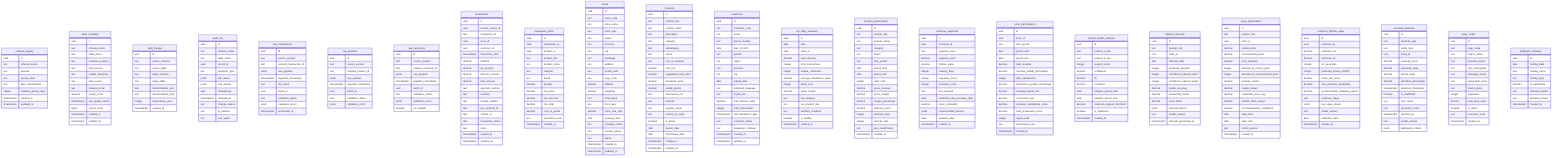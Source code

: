 erDiagram
    schema_registry {
        uuid id
        text schema_name
        text purpose
        text access_level
        text data_classification
        integer retention_period_days
        timestamptz created_at
        timestamptz updated_at
    }
    table_metadata {
        uuid id
        text schema_name
        text table_name
        text business_purpose
        text data_source
        text update_frequency
        text data_owner
        text steward_email
        decimal quality_score
        timestamptz last_quality_check
        bigint record_count
        timestamptz created_at
        timestamptz updated_at
    }
    data_lineage {
        uuid id
        text source_schema
        text source_table
        text target_schema
        text target_table
        text transformation_type
        text transformation_logic
        integer dependency_level
        timestamptz created_at
    }
    audit_log {
        uuid id
        text schema_name
        text table_name
        uuid record_id
        text operation_type
        jsonb old_values
        jsonb new_values
        uuid changed_by
        timestamptz changed_at
        text change_reason
        inet ip_address
        text user_agent
    }
    raw_transactions {
        uuid id
        text source_system
        text external_transaction_id
        jsonb raw_payload
        timestamptz ingestion_timestamp
        text file_name
        uuid batch_id
        text validation_status
        jsonb validation_errors
        timestamptz processed_at
    }
    raw_products {
        uuid id
        text source_system
        text external_product_id
        jsonb raw_payload
        timestamptz ingestion_timestamp
        uuid batch_id
        text validation_status
        jsonb validation_errors
    }
    raw_customers {
        uuid id
        text source_system
        text external_customer_id
        jsonb raw_payload
        timestamptz ingestion_timestamp
        uuid batch_id
        text validation_status
        jsonb validation_errors
        boolean pii_masked
    }
    transactions {
        uuid id
        uuid bronze_source_id
        text transaction_id
        uuid store_id
        uuid customer_id
        timestamptz transaction_date
        decimal subtotal
        decimal tax_amount
        decimal discount_amount
        decimal total_amount
        text payment_method
        text currency
        text receipt_number
        text pos_terminal_id
        text cashier_id
        text transaction_status
        text notes
        timestamptz created_at
        timestamptz updated_at
    }
    transaction_items {
        uuid id
        uuid transaction_id
        uuid product_id
        text product_sku
        text product_name
        text category
        text brand
        decimal quantity
        decimal unit_price
        decimal line_discount
        decimal line_total
        decimal cost_of_goods
        text promotion_code
        timestamptz created_at
    }
    stores {
        uuid id
        text store_code
        text store_name
        text store_type
        text region
        text province
        text city
        text barangay
        text address
        text postal_code
        text psgc_code
        decimal latitude
        decimal longitude
        text mall_name
        text floor_level
        decimal store_size_sqm
        date opening_date
        text manager_name
        text contact_phone
        text status
        timestamptz created_at
        timestamptz updated_at
    }
    products {
        uuid id
        text product_sku
        text product_name
        text description
        text category
        text subcategory
        text brand
        text unit_of_measure
        decimal unit_cost
        decimal suggested_retail_price
        decimal wholesale_price
        decimal weight_grams
        text dimensions_cm
        text barcode
        text supplier_name
        text country_of_origin
        boolean is_active
        date launch_date
        date discontinue_date
        timestamptz created_at
        timestamptz updated_at
    }
    customers {
        uuid id
        text customer_code
        text email
        text phone_number
        date date_of_birth
        text gender
        text region
        text province
        text city
        date signup_date
        text preferred_language
        text loyalty_tier
        decimal total_lifetime_value
        integer total_transactions
        timestamptz last_transaction_date
        text customer_status
        text acquisition_channel
        timestamptz created_at
        timestamptz updated_at
    }
    kpi_daily_summary {
        uuid id
        date date
        uuid store_id
        decimal total_revenue
        integer total_transactions
        integer unique_customers
        decimal average_transaction_value
        integer items_sold
        decimal gross_margin
        text top_category
        text top_product_sku
        text weather_condition
        boolean is_holiday
        timestamptz created_at
    }
    product_performance {
        uuid id
        text product_sku
        text product_name
        text category
        text brand
        text time_period
        date period_start
        date period_end
        integer units_sold
        decimal gross_revenue
        decimal gross_margin
        decimal margin_percentage
        decimal inventory_turns
        integer stockout_days
        integer velocity_rank
        text abc_classification
        timestamptz created_at
    }
    customer_segments {
        uuid id
        uuid customer_id
        text segment_name
        decimal segment_score
        decimal lifetime_value
        integer recency_days
        integer frequency_score
        integer monetary_score
        text rfm_segment
        date predicted_next_purchase_date
        decimal churn_probability
        jsonb recommended_actions
        date segment_date
        timestamptz created_at
    }
    store_performance {
        uuid id
        uuid store_id
        text time_period
        date period_start
        date period_end
        decimal total_revenue
        decimal revenue_growth_percentage
        integer total_transactions
        decimal transaction_growth_percentage
        decimal average_basket_size
        decimal conversion_rate
        decimal customer_satisfaction_score
        decimal staff_productivity_score
        integer region_rank
        text performance_tier
        timestamptz created_at
    }
    market_basket_analysis {
        uuid id
        text product_a_sku
        text product_b_sku
        integer support_count
        decimal confidence
        decimal lift
        decimal conviction
        date analysis_period_start
        date analysis_period_end
        decimal minimum_support_threshold
        boolean is_significant
        timestamptz created_at
    }
    demand_forecast {
        uuid id
        text product_sku
        uuid store_id
        date forecast_date
        integer predicted_demand
        integer confidence_interval_lower
        integer confidence_interval_upper
        decimal model_accuracy
        decimal seasonality_factor
        decimal trend_factor
        jsonb external_factors
        text model_version
        timestamptz forecast_generated_at
    }
    price_optimization {
        uuid id
        text product_sku
        uuid store_id
        decimal current_price
        decimal recommended_price
        decimal price_elasticity
        integer demand_at_current_price
        integer demand_at_recommended_price
        decimal revenue_impact
        decimal margin_impact
        decimal competitor_price_avg
        decimal market_share_impact
        decimal recommendation_confidence
        date valid_from
        date valid_until
        text model_version
        timestamptz created_at
    }
    customer_lifetime_value {
        uuid id
        uuid customer_id
        decimal predicted_clv
        decimal historical_clv
        integer clv_percentile
        integer predicted_tenure_months
        decimal churn_risk_score
        decimal next_purchase_probability
        decimal recommended_marketing_spend
        text customer_stage
        jsonb key_value_drivers
        text model_version
        date prediction_date
        timestamptz created_at
    }
    anomaly_detection {
        uuid id
        text anomaly_type
        text entity_type
        uuid entity_id
        decimal anomaly_score
        decimal expected_value
        decimal actual_value
        decimal deviation_percentage
        timestamptz detection_timestamp
        boolean is_confirmed
        text root_cause
        text resolution_action
        timestamptz resolved_at
        text model_version
        jsonb additional_context
    }
    psgc_codes {
        uuid id
        text psgc_code
        text region_name
        text province_name
        text city_municipality
        text barangay_name
        text geographic_level
        text island_group
        integer population
        decimal land_area_sqkm
        boolean is_urban
        text economic_zone
        timestamptz created_at
    }
    philippine_holidays {
        uuid id
        date holiday_date
        text holiday_name
        text holiday_type
        boolean is_nationwide
        text affected_regions
        text business_impact
        timestamptz created_at
    }